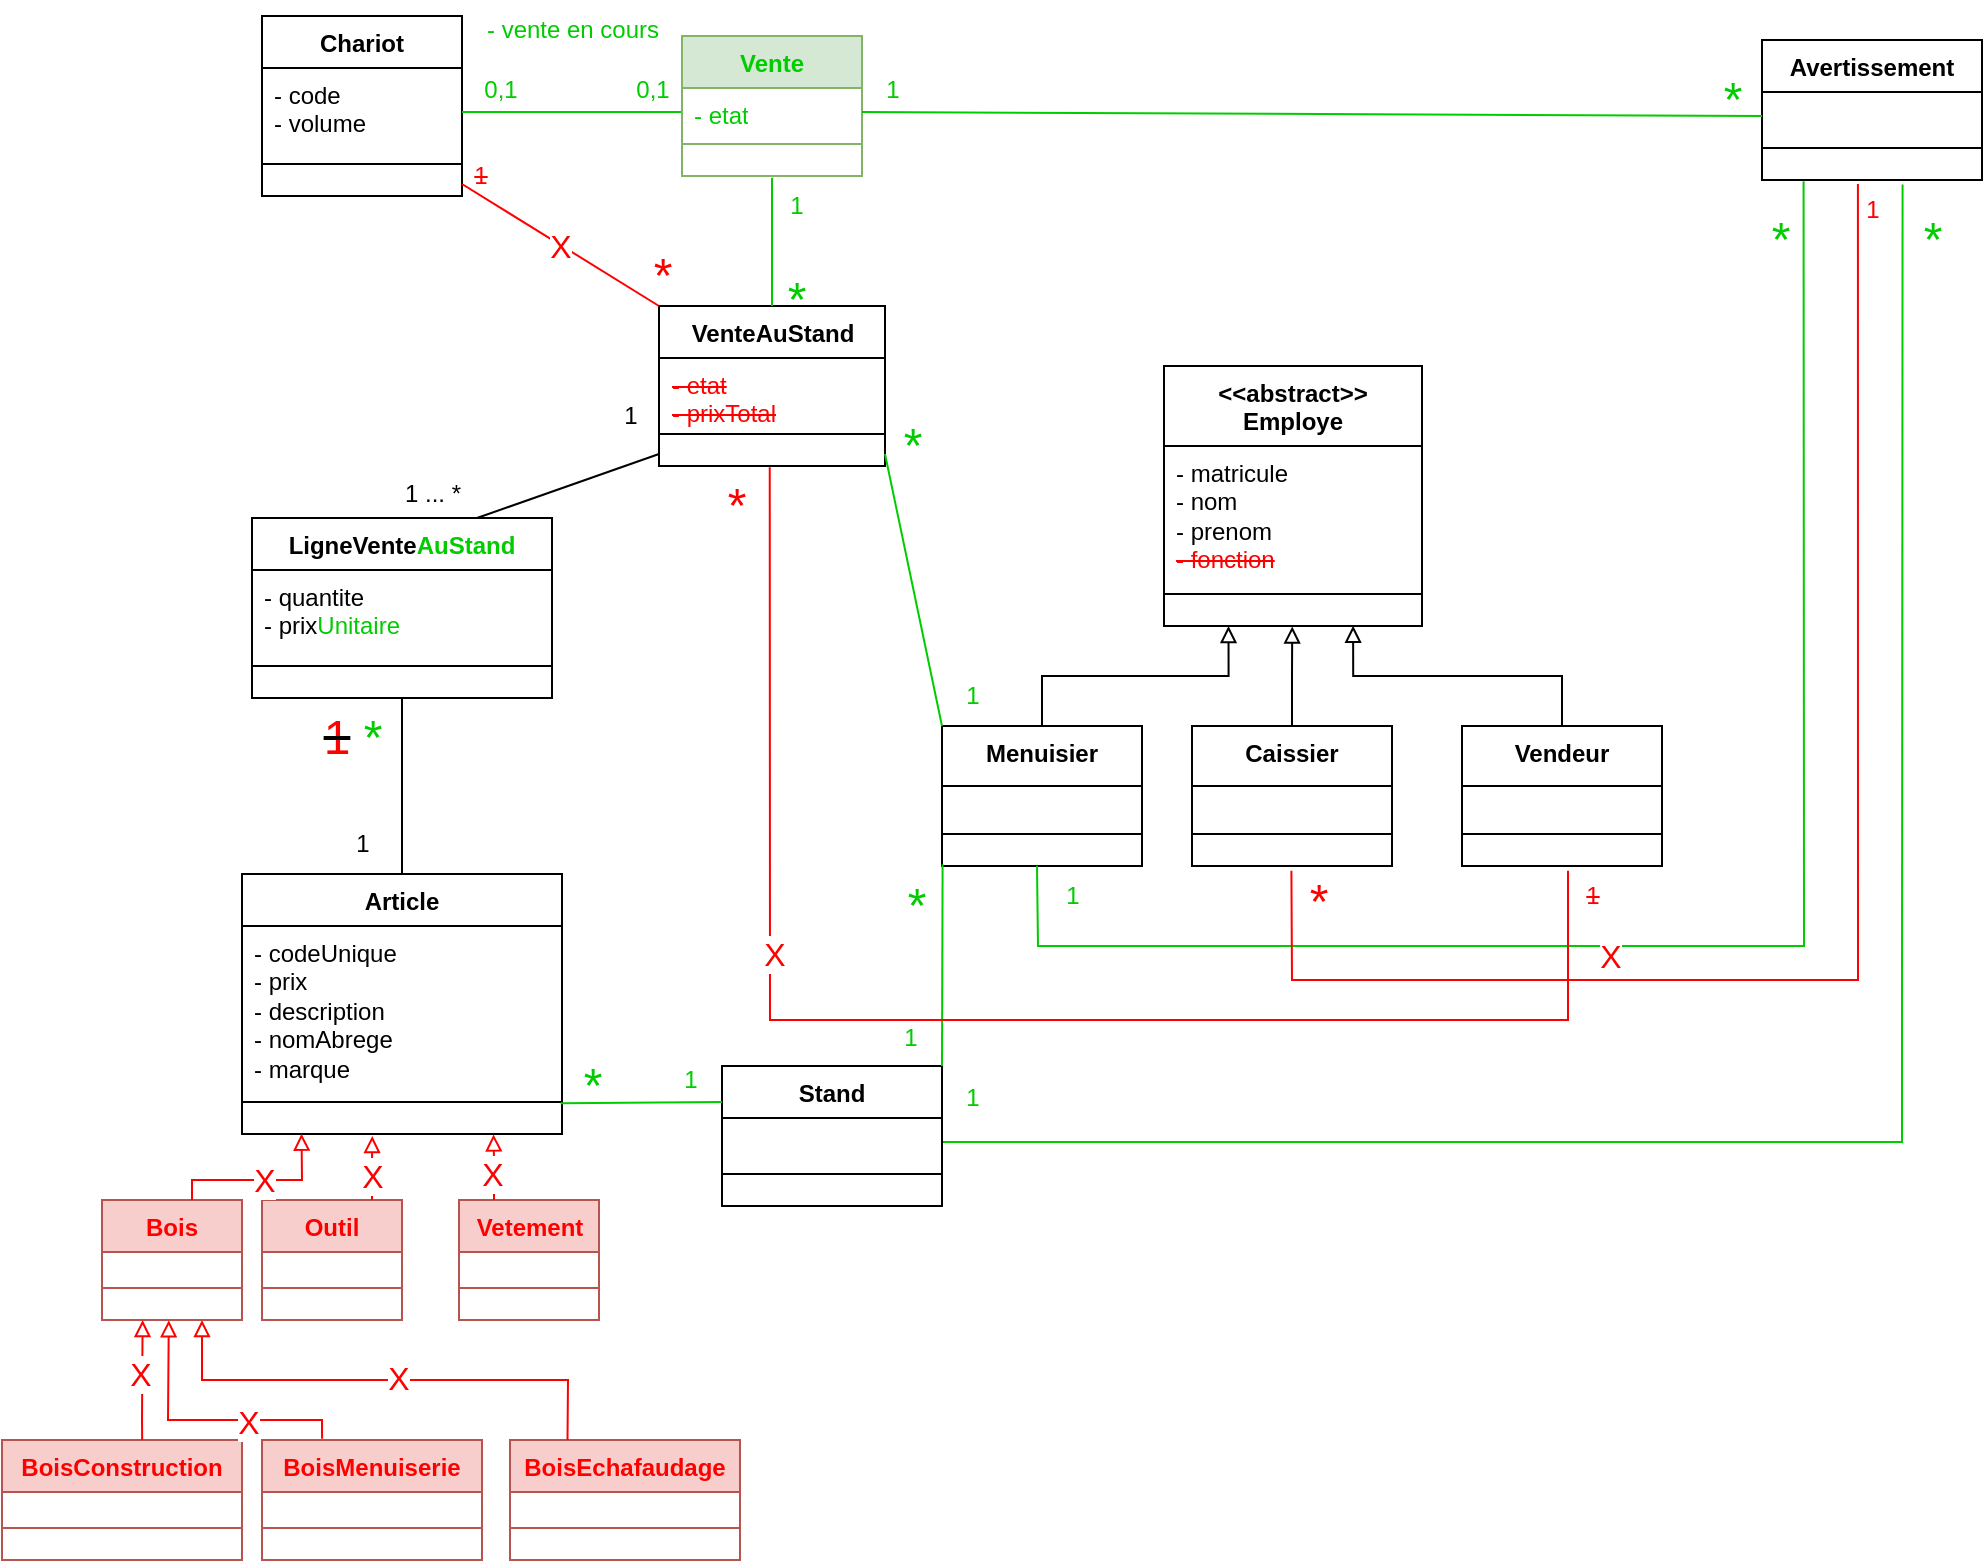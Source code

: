 <mxfile version="22.1.2" type="device">
  <diagram id="C5RBs43oDa-KdzZeNtuy" name="Page-1">
    <mxGraphModel dx="675" dy="413" grid="1" gridSize="10" guides="1" tooltips="1" connect="1" arrows="1" fold="1" page="1" pageScale="1" pageWidth="1169" pageHeight="827" math="0" shadow="0">
      <root>
        <mxCell id="WIyWlLk6GJQsqaUBKTNV-0" />
        <mxCell id="WIyWlLk6GJQsqaUBKTNV-1" parent="WIyWlLk6GJQsqaUBKTNV-0" />
        <mxCell id="ggoOTJwChFo6t9gCOyDT-122" value="Chariot" style="swimlane;fontStyle=1;align=center;verticalAlign=top;childLayout=stackLayout;horizontal=1;startSize=26;horizontalStack=0;resizeParent=1;resizeParentMax=0;resizeLast=0;collapsible=1;marginBottom=0;whiteSpace=wrap;html=1;" parent="WIyWlLk6GJQsqaUBKTNV-1" vertex="1">
          <mxGeometry x="190" y="18" width="100" height="90" as="geometry" />
        </mxCell>
        <mxCell id="ggoOTJwChFo6t9gCOyDT-123" value="- code&lt;br&gt;- volume" style="text;strokeColor=none;fillColor=none;align=left;verticalAlign=top;spacingLeft=4;spacingRight=4;overflow=hidden;rotatable=0;points=[[0,0.5],[1,0.5]];portConstraint=eastwest;whiteSpace=wrap;html=1;" parent="ggoOTJwChFo6t9gCOyDT-122" vertex="1">
          <mxGeometry y="26" width="100" height="44" as="geometry" />
        </mxCell>
        <mxCell id="ggoOTJwChFo6t9gCOyDT-124" value="" style="line;strokeWidth=1;fillColor=none;align=left;verticalAlign=middle;spacingTop=-1;spacingLeft=3;spacingRight=3;rotatable=0;labelPosition=right;points=[];portConstraint=eastwest;strokeColor=inherit;" parent="ggoOTJwChFo6t9gCOyDT-122" vertex="1">
          <mxGeometry y="70" width="100" height="8" as="geometry" />
        </mxCell>
        <mxCell id="ggoOTJwChFo6t9gCOyDT-125" value="&amp;nbsp;" style="text;strokeColor=none;fillColor=none;align=left;verticalAlign=top;spacingLeft=4;spacingRight=4;overflow=hidden;rotatable=0;points=[[0,0.5],[1,0.5]];portConstraint=eastwest;whiteSpace=wrap;html=1;" parent="ggoOTJwChFo6t9gCOyDT-122" vertex="1">
          <mxGeometry y="78" width="100" height="12" as="geometry" />
        </mxCell>
        <mxCell id="ggoOTJwChFo6t9gCOyDT-130" value="" style="endArrow=none;html=1;rounded=0;entryX=1;entryY=0.5;entryDx=0;entryDy=0;exitX=0;exitY=0.5;exitDx=0;exitDy=0;strokeColor=#00CC00;" parent="WIyWlLk6GJQsqaUBKTNV-1" source="ggoOTJwChFo6t9gCOyDT-135" target="ggoOTJwChFo6t9gCOyDT-123" edge="1">
          <mxGeometry width="50" height="50" relative="1" as="geometry">
            <mxPoint x="400" y="63" as="sourcePoint" />
            <mxPoint x="399" y="-10" as="targetPoint" />
          </mxGeometry>
        </mxCell>
        <mxCell id="ggoOTJwChFo6t9gCOyDT-131" value="&lt;font color=&quot;#00cc00&quot;&gt;0,1&lt;/font&gt;" style="text;html=1;align=center;verticalAlign=middle;resizable=0;points=[];autosize=1;strokeColor=none;fillColor=none;" parent="WIyWlLk6GJQsqaUBKTNV-1" vertex="1">
          <mxGeometry x="365" y="40" width="40" height="30" as="geometry" />
        </mxCell>
        <mxCell id="ggoOTJwChFo6t9gCOyDT-132" value="&lt;font color=&quot;#00cc00&quot;&gt;0,1&lt;/font&gt;" style="text;html=1;align=center;verticalAlign=middle;resizable=0;points=[];autosize=1;strokeColor=none;fillColor=none;" parent="WIyWlLk6GJQsqaUBKTNV-1" vertex="1">
          <mxGeometry x="289" y="40" width="40" height="30" as="geometry" />
        </mxCell>
        <mxCell id="ggoOTJwChFo6t9gCOyDT-133" value="&lt;font color=&quot;#00cc00&quot;&gt;- vente en cours&lt;/font&gt;" style="text;html=1;align=center;verticalAlign=middle;resizable=0;points=[];autosize=1;strokeColor=none;fillColor=none;" parent="WIyWlLk6GJQsqaUBKTNV-1" vertex="1">
          <mxGeometry x="290" y="10" width="110" height="30" as="geometry" />
        </mxCell>
        <mxCell id="ggoOTJwChFo6t9gCOyDT-134" value="Vente" style="swimlane;fontStyle=1;align=center;verticalAlign=top;childLayout=stackLayout;horizontal=1;startSize=26;horizontalStack=0;resizeParent=1;resizeParentMax=0;resizeLast=0;collapsible=1;marginBottom=0;whiteSpace=wrap;html=1;fillColor=#d5e8d4;strokeColor=#82b366;fontColor=#00CC00;" parent="WIyWlLk6GJQsqaUBKTNV-1" vertex="1">
          <mxGeometry x="400" y="28" width="90" height="70" as="geometry" />
        </mxCell>
        <mxCell id="ggoOTJwChFo6t9gCOyDT-135" value="&lt;font color=&quot;#00cc00&quot;&gt;- etat&lt;/font&gt;" style="text;strokeColor=none;fillColor=none;align=left;verticalAlign=top;spacingLeft=4;spacingRight=4;overflow=hidden;rotatable=0;points=[[0,0.5],[1,0.5]];portConstraint=eastwest;whiteSpace=wrap;html=1;" parent="ggoOTJwChFo6t9gCOyDT-134" vertex="1">
          <mxGeometry y="26" width="90" height="24" as="geometry" />
        </mxCell>
        <mxCell id="ggoOTJwChFo6t9gCOyDT-136" value="" style="line;strokeWidth=1;fillColor=none;align=left;verticalAlign=middle;spacingTop=-1;spacingLeft=3;spacingRight=3;rotatable=0;labelPosition=right;points=[];portConstraint=eastwest;strokeColor=inherit;" parent="ggoOTJwChFo6t9gCOyDT-134" vertex="1">
          <mxGeometry y="50" width="90" height="8" as="geometry" />
        </mxCell>
        <mxCell id="ggoOTJwChFo6t9gCOyDT-137" value="&amp;nbsp;" style="text;strokeColor=none;fillColor=none;align=left;verticalAlign=top;spacingLeft=4;spacingRight=4;overflow=hidden;rotatable=0;points=[[0,0.5],[1,0.5]];portConstraint=eastwest;whiteSpace=wrap;html=1;" parent="ggoOTJwChFo6t9gCOyDT-134" vertex="1">
          <mxGeometry y="58" width="90" height="12" as="geometry" />
        </mxCell>
        <mxCell id="ggoOTJwChFo6t9gCOyDT-140" value="VenteAuStand" style="swimlane;fontStyle=1;align=center;verticalAlign=top;childLayout=stackLayout;horizontal=1;startSize=26;horizontalStack=0;resizeParent=1;resizeParentMax=0;resizeLast=0;collapsible=1;marginBottom=0;whiteSpace=wrap;html=1;" parent="WIyWlLk6GJQsqaUBKTNV-1" vertex="1">
          <mxGeometry x="388.5" y="163" width="113" height="80" as="geometry" />
        </mxCell>
        <mxCell id="ggoOTJwChFo6t9gCOyDT-141" value="&lt;font color=&quot;#ff0000&quot;&gt;&lt;strike&gt;- etat&lt;br&gt;- prixTotal&lt;/strike&gt;&lt;/font&gt;" style="text;strokeColor=none;fillColor=none;align=left;verticalAlign=top;spacingLeft=4;spacingRight=4;overflow=hidden;rotatable=0;points=[[0,0.5],[1,0.5]];portConstraint=eastwest;whiteSpace=wrap;html=1;" parent="ggoOTJwChFo6t9gCOyDT-140" vertex="1">
          <mxGeometry y="26" width="113" height="34" as="geometry" />
        </mxCell>
        <mxCell id="ggoOTJwChFo6t9gCOyDT-142" value="" style="line;strokeWidth=1;fillColor=none;align=left;verticalAlign=middle;spacingTop=-1;spacingLeft=3;spacingRight=3;rotatable=0;labelPosition=right;points=[];portConstraint=eastwest;strokeColor=inherit;" parent="ggoOTJwChFo6t9gCOyDT-140" vertex="1">
          <mxGeometry y="60" width="113" height="8" as="geometry" />
        </mxCell>
        <mxCell id="ggoOTJwChFo6t9gCOyDT-143" value="&amp;nbsp;" style="text;strokeColor=none;fillColor=none;align=left;verticalAlign=top;spacingLeft=4;spacingRight=4;overflow=hidden;rotatable=0;points=[[0,0.5],[1,0.5]];portConstraint=eastwest;whiteSpace=wrap;html=1;" parent="ggoOTJwChFo6t9gCOyDT-140" vertex="1">
          <mxGeometry y="68" width="113" height="12" as="geometry" />
        </mxCell>
        <mxCell id="ggoOTJwChFo6t9gCOyDT-145" value="" style="endArrow=none;html=1;rounded=0;entryX=0.5;entryY=0;entryDx=0;entryDy=0;exitX=0.5;exitY=1.078;exitDx=0;exitDy=0;exitPerimeter=0;fontColor=default;strokeColor=#00CC00;" parent="WIyWlLk6GJQsqaUBKTNV-1" source="ggoOTJwChFo6t9gCOyDT-137" target="ggoOTJwChFo6t9gCOyDT-140" edge="1">
          <mxGeometry width="50" height="50" relative="1" as="geometry">
            <mxPoint x="470" y="143" as="sourcePoint" />
            <mxPoint x="200" y="-119" as="targetPoint" />
          </mxGeometry>
        </mxCell>
        <mxCell id="ggoOTJwChFo6t9gCOyDT-146" value="&lt;font style=&quot;font-size: 24px;&quot;&gt;*&lt;/font&gt;" style="text;html=1;align=center;verticalAlign=middle;resizable=0;points=[];autosize=1;strokeColor=none;fillColor=none;fontColor=#00CC00;" parent="WIyWlLk6GJQsqaUBKTNV-1" vertex="1">
          <mxGeometry x="442" y="140" width="30" height="40" as="geometry" />
        </mxCell>
        <mxCell id="ggoOTJwChFo6t9gCOyDT-147" value="1" style="text;html=1;align=center;verticalAlign=middle;resizable=0;points=[];autosize=1;strokeColor=none;fillColor=none;fontColor=#00CC00;" parent="WIyWlLk6GJQsqaUBKTNV-1" vertex="1">
          <mxGeometry x="442" y="98" width="30" height="30" as="geometry" />
        </mxCell>
        <mxCell id="ggoOTJwChFo6t9gCOyDT-148" value="Article" style="swimlane;fontStyle=1;align=center;verticalAlign=top;childLayout=stackLayout;horizontal=1;startSize=26;horizontalStack=0;resizeParent=1;resizeParentMax=0;resizeLast=0;collapsible=1;marginBottom=0;whiteSpace=wrap;html=1;" parent="WIyWlLk6GJQsqaUBKTNV-1" vertex="1">
          <mxGeometry x="180" y="447" width="160" height="130" as="geometry" />
        </mxCell>
        <mxCell id="ggoOTJwChFo6t9gCOyDT-149" value="- codeUnique&lt;br&gt;- prix&lt;br&gt;- description&lt;br&gt;- nomAbrege&lt;br&gt;- marque" style="text;strokeColor=none;fillColor=none;align=left;verticalAlign=top;spacingLeft=4;spacingRight=4;overflow=hidden;rotatable=0;points=[[0,0.5],[1,0.5]];portConstraint=eastwest;whiteSpace=wrap;html=1;" parent="ggoOTJwChFo6t9gCOyDT-148" vertex="1">
          <mxGeometry y="26" width="160" height="84" as="geometry" />
        </mxCell>
        <mxCell id="ggoOTJwChFo6t9gCOyDT-150" value="" style="line;strokeWidth=1;fillColor=none;align=left;verticalAlign=middle;spacingTop=-1;spacingLeft=3;spacingRight=3;rotatable=0;labelPosition=right;points=[];portConstraint=eastwest;strokeColor=inherit;" parent="ggoOTJwChFo6t9gCOyDT-148" vertex="1">
          <mxGeometry y="110" width="160" height="8" as="geometry" />
        </mxCell>
        <mxCell id="ggoOTJwChFo6t9gCOyDT-151" value="&amp;nbsp;" style="text;strokeColor=none;fillColor=none;align=left;verticalAlign=top;spacingLeft=4;spacingRight=4;overflow=hidden;rotatable=0;points=[[0,0.5],[1,0.5]];portConstraint=eastwest;whiteSpace=wrap;html=1;" parent="ggoOTJwChFo6t9gCOyDT-148" vertex="1">
          <mxGeometry y="118" width="160" height="12" as="geometry" />
        </mxCell>
        <mxCell id="ggoOTJwChFo6t9gCOyDT-156" value="&amp;lt;&amp;lt;abstract&amp;gt;&amp;gt;&lt;br&gt;Employe" style="swimlane;fontStyle=1;align=center;verticalAlign=top;childLayout=stackLayout;horizontal=1;startSize=40;horizontalStack=0;resizeParent=1;resizeParentMax=0;resizeLast=0;collapsible=1;marginBottom=0;whiteSpace=wrap;html=1;" parent="WIyWlLk6GJQsqaUBKTNV-1" vertex="1">
          <mxGeometry x="641" y="193" width="129" height="130" as="geometry" />
        </mxCell>
        <mxCell id="ggoOTJwChFo6t9gCOyDT-157" value="- matricule&lt;br&gt;- nom&lt;br&gt;- prenom&lt;br&gt;&lt;font color=&quot;#ff0000&quot;&gt;&lt;strike&gt;- fonction&lt;/strike&gt;&lt;/font&gt;" style="text;strokeColor=none;fillColor=none;align=left;verticalAlign=top;spacingLeft=4;spacingRight=4;overflow=hidden;rotatable=0;points=[[0,0.5],[1,0.5]];portConstraint=eastwest;whiteSpace=wrap;html=1;" parent="ggoOTJwChFo6t9gCOyDT-156" vertex="1">
          <mxGeometry y="40" width="129" height="70" as="geometry" />
        </mxCell>
        <mxCell id="ggoOTJwChFo6t9gCOyDT-158" value="" style="line;strokeWidth=1;fillColor=none;align=left;verticalAlign=middle;spacingTop=-1;spacingLeft=3;spacingRight=3;rotatable=0;labelPosition=right;points=[];portConstraint=eastwest;strokeColor=inherit;" parent="ggoOTJwChFo6t9gCOyDT-156" vertex="1">
          <mxGeometry y="110" width="129" height="8" as="geometry" />
        </mxCell>
        <mxCell id="ggoOTJwChFo6t9gCOyDT-159" value="&amp;nbsp;" style="text;strokeColor=none;fillColor=none;align=left;verticalAlign=top;spacingLeft=4;spacingRight=4;overflow=hidden;rotatable=0;points=[[0,0.5],[1,0.5]];portConstraint=eastwest;whiteSpace=wrap;html=1;" parent="ggoOTJwChFo6t9gCOyDT-156" vertex="1">
          <mxGeometry y="118" width="129" height="12" as="geometry" />
        </mxCell>
        <mxCell id="ggoOTJwChFo6t9gCOyDT-191" style="edgeStyle=orthogonalEdgeStyle;rounded=0;orthogonalLoop=1;jettySize=auto;html=1;exitX=0.5;exitY=0;exitDx=0;exitDy=0;entryX=0.25;entryY=1;entryDx=0;entryDy=0;endArrow=block;endFill=0;" parent="WIyWlLk6GJQsqaUBKTNV-1" source="ggoOTJwChFo6t9gCOyDT-172" target="ggoOTJwChFo6t9gCOyDT-156" edge="1">
          <mxGeometry relative="1" as="geometry" />
        </mxCell>
        <mxCell id="ggoOTJwChFo6t9gCOyDT-172" value="Menuisier" style="swimlane;fontStyle=1;align=center;verticalAlign=top;childLayout=stackLayout;horizontal=1;startSize=30;horizontalStack=0;resizeParent=1;resizeParentMax=0;resizeLast=0;collapsible=1;marginBottom=0;whiteSpace=wrap;html=1;" parent="WIyWlLk6GJQsqaUBKTNV-1" vertex="1">
          <mxGeometry x="530" y="373" width="100" height="70" as="geometry" />
        </mxCell>
        <mxCell id="ggoOTJwChFo6t9gCOyDT-173" value="&amp;nbsp;" style="text;strokeColor=none;fillColor=none;align=left;verticalAlign=top;spacingLeft=4;spacingRight=4;overflow=hidden;rotatable=0;points=[[0,0.5],[1,0.5]];portConstraint=eastwest;whiteSpace=wrap;html=1;" parent="ggoOTJwChFo6t9gCOyDT-172" vertex="1">
          <mxGeometry y="30" width="100" height="20" as="geometry" />
        </mxCell>
        <mxCell id="ggoOTJwChFo6t9gCOyDT-174" value="" style="line;strokeWidth=1;fillColor=none;align=left;verticalAlign=middle;spacingTop=-1;spacingLeft=3;spacingRight=3;rotatable=0;labelPosition=right;points=[];portConstraint=eastwest;strokeColor=inherit;" parent="ggoOTJwChFo6t9gCOyDT-172" vertex="1">
          <mxGeometry y="50" width="100" height="8" as="geometry" />
        </mxCell>
        <mxCell id="ggoOTJwChFo6t9gCOyDT-175" value="&amp;nbsp;" style="text;strokeColor=none;fillColor=none;align=left;verticalAlign=top;spacingLeft=4;spacingRight=4;overflow=hidden;rotatable=0;points=[[0,0.5],[1,0.5]];portConstraint=eastwest;whiteSpace=wrap;html=1;" parent="ggoOTJwChFo6t9gCOyDT-172" vertex="1">
          <mxGeometry y="58" width="100" height="12" as="geometry" />
        </mxCell>
        <mxCell id="ggoOTJwChFo6t9gCOyDT-177" value="Caissier" style="swimlane;fontStyle=1;align=center;verticalAlign=top;childLayout=stackLayout;horizontal=1;startSize=30;horizontalStack=0;resizeParent=1;resizeParentMax=0;resizeLast=0;collapsible=1;marginBottom=0;whiteSpace=wrap;html=1;" parent="WIyWlLk6GJQsqaUBKTNV-1" vertex="1">
          <mxGeometry x="655" y="373" width="100" height="70" as="geometry" />
        </mxCell>
        <mxCell id="ggoOTJwChFo6t9gCOyDT-178" value="&amp;nbsp;" style="text;strokeColor=none;fillColor=none;align=left;verticalAlign=top;spacingLeft=4;spacingRight=4;overflow=hidden;rotatable=0;points=[[0,0.5],[1,0.5]];portConstraint=eastwest;whiteSpace=wrap;html=1;" parent="ggoOTJwChFo6t9gCOyDT-177" vertex="1">
          <mxGeometry y="30" width="100" height="20" as="geometry" />
        </mxCell>
        <mxCell id="ggoOTJwChFo6t9gCOyDT-179" value="" style="line;strokeWidth=1;fillColor=none;align=left;verticalAlign=middle;spacingTop=-1;spacingLeft=3;spacingRight=3;rotatable=0;labelPosition=right;points=[];portConstraint=eastwest;strokeColor=inherit;" parent="ggoOTJwChFo6t9gCOyDT-177" vertex="1">
          <mxGeometry y="50" width="100" height="8" as="geometry" />
        </mxCell>
        <mxCell id="ggoOTJwChFo6t9gCOyDT-180" value="&amp;nbsp;" style="text;strokeColor=none;fillColor=none;align=left;verticalAlign=top;spacingLeft=4;spacingRight=4;overflow=hidden;rotatable=0;points=[[0,0.5],[1,0.5]];portConstraint=eastwest;whiteSpace=wrap;html=1;" parent="ggoOTJwChFo6t9gCOyDT-177" vertex="1">
          <mxGeometry y="58" width="100" height="12" as="geometry" />
        </mxCell>
        <mxCell id="ggoOTJwChFo6t9gCOyDT-181" value="Vendeur" style="swimlane;fontStyle=1;align=center;verticalAlign=top;childLayout=stackLayout;horizontal=1;startSize=30;horizontalStack=0;resizeParent=1;resizeParentMax=0;resizeLast=0;collapsible=1;marginBottom=0;whiteSpace=wrap;html=1;" parent="WIyWlLk6GJQsqaUBKTNV-1" vertex="1">
          <mxGeometry x="790" y="373" width="100" height="70" as="geometry" />
        </mxCell>
        <mxCell id="ggoOTJwChFo6t9gCOyDT-182" value="&amp;nbsp;" style="text;strokeColor=none;fillColor=none;align=left;verticalAlign=top;spacingLeft=4;spacingRight=4;overflow=hidden;rotatable=0;points=[[0,0.5],[1,0.5]];portConstraint=eastwest;whiteSpace=wrap;html=1;" parent="ggoOTJwChFo6t9gCOyDT-181" vertex="1">
          <mxGeometry y="30" width="100" height="20" as="geometry" />
        </mxCell>
        <mxCell id="ggoOTJwChFo6t9gCOyDT-183" value="" style="line;strokeWidth=1;fillColor=none;align=left;verticalAlign=middle;spacingTop=-1;spacingLeft=3;spacingRight=3;rotatable=0;labelPosition=right;points=[];portConstraint=eastwest;strokeColor=inherit;" parent="ggoOTJwChFo6t9gCOyDT-181" vertex="1">
          <mxGeometry y="50" width="100" height="8" as="geometry" />
        </mxCell>
        <mxCell id="ggoOTJwChFo6t9gCOyDT-184" value="&amp;nbsp;" style="text;strokeColor=none;fillColor=none;align=left;verticalAlign=top;spacingLeft=4;spacingRight=4;overflow=hidden;rotatable=0;points=[[0,0.5],[1,0.5]];portConstraint=eastwest;whiteSpace=wrap;html=1;" parent="ggoOTJwChFo6t9gCOyDT-181" vertex="1">
          <mxGeometry y="58" width="100" height="12" as="geometry" />
        </mxCell>
        <mxCell id="ggoOTJwChFo6t9gCOyDT-190" style="edgeStyle=orthogonalEdgeStyle;rounded=0;orthogonalLoop=1;jettySize=auto;html=1;entryX=0.497;entryY=1.019;entryDx=0;entryDy=0;entryPerimeter=0;endArrow=block;endFill=0;" parent="WIyWlLk6GJQsqaUBKTNV-1" source="ggoOTJwChFo6t9gCOyDT-177" target="ggoOTJwChFo6t9gCOyDT-159" edge="1">
          <mxGeometry relative="1" as="geometry" />
        </mxCell>
        <mxCell id="ggoOTJwChFo6t9gCOyDT-192" style="edgeStyle=orthogonalEdgeStyle;rounded=0;orthogonalLoop=1;jettySize=auto;html=1;exitX=0.5;exitY=0;exitDx=0;exitDy=0;entryX=0.733;entryY=0.99;entryDx=0;entryDy=0;entryPerimeter=0;endArrow=block;endFill=0;" parent="WIyWlLk6GJQsqaUBKTNV-1" source="ggoOTJwChFo6t9gCOyDT-181" target="ggoOTJwChFo6t9gCOyDT-159" edge="1">
          <mxGeometry relative="1" as="geometry" />
        </mxCell>
        <mxCell id="ggoOTJwChFo6t9gCOyDT-193" value="" style="endArrow=none;html=1;rounded=0;entryX=0;entryY=0;entryDx=0;entryDy=0;exitX=1;exitY=0.5;exitDx=0;exitDy=0;strokeColor=#00CC00;" parent="WIyWlLk6GJQsqaUBKTNV-1" source="ggoOTJwChFo6t9gCOyDT-143" target="ggoOTJwChFo6t9gCOyDT-172" edge="1">
          <mxGeometry width="50" height="50" relative="1" as="geometry">
            <mxPoint x="560" y="253" as="sourcePoint" />
            <mxPoint x="820" y="736" as="targetPoint" />
          </mxGeometry>
        </mxCell>
        <mxCell id="ggoOTJwChFo6t9gCOyDT-194" value="&lt;font color=&quot;#00cc00&quot; style=&quot;font-size: 24px;&quot;&gt;*&lt;/font&gt;" style="text;html=1;align=center;verticalAlign=middle;resizable=0;points=[];autosize=1;strokeColor=none;fillColor=none;" parent="WIyWlLk6GJQsqaUBKTNV-1" vertex="1">
          <mxGeometry x="500" y="213" width="30" height="40" as="geometry" />
        </mxCell>
        <mxCell id="ggoOTJwChFo6t9gCOyDT-195" value="&lt;font color=&quot;#00cc00&quot;&gt;1&lt;/font&gt;" style="text;html=1;align=center;verticalAlign=middle;resizable=0;points=[];autosize=1;strokeColor=none;fillColor=none;" parent="WIyWlLk6GJQsqaUBKTNV-1" vertex="1">
          <mxGeometry x="530" y="343" width="30" height="30" as="geometry" />
        </mxCell>
        <mxCell id="ggoOTJwChFo6t9gCOyDT-196" value="Avertissement" style="swimlane;fontStyle=1;align=center;verticalAlign=top;childLayout=stackLayout;horizontal=1;startSize=26;horizontalStack=0;resizeParent=1;resizeParentMax=0;resizeLast=0;collapsible=1;marginBottom=0;whiteSpace=wrap;html=1;" parent="WIyWlLk6GJQsqaUBKTNV-1" vertex="1">
          <mxGeometry x="940" y="30" width="110" height="70" as="geometry" />
        </mxCell>
        <mxCell id="ggoOTJwChFo6t9gCOyDT-197" value="&amp;nbsp;" style="text;strokeColor=none;fillColor=none;align=left;verticalAlign=top;spacingLeft=4;spacingRight=4;overflow=hidden;rotatable=0;points=[[0,0.5],[1,0.5]];portConstraint=eastwest;whiteSpace=wrap;html=1;" parent="ggoOTJwChFo6t9gCOyDT-196" vertex="1">
          <mxGeometry y="26" width="110" height="24" as="geometry" />
        </mxCell>
        <mxCell id="ggoOTJwChFo6t9gCOyDT-198" value="" style="line;strokeWidth=1;fillColor=none;align=left;verticalAlign=middle;spacingTop=-1;spacingLeft=3;spacingRight=3;rotatable=0;labelPosition=right;points=[];portConstraint=eastwest;strokeColor=inherit;" parent="ggoOTJwChFo6t9gCOyDT-196" vertex="1">
          <mxGeometry y="50" width="110" height="8" as="geometry" />
        </mxCell>
        <mxCell id="ggoOTJwChFo6t9gCOyDT-199" value="&amp;nbsp;" style="text;strokeColor=none;fillColor=none;align=left;verticalAlign=top;spacingLeft=4;spacingRight=4;overflow=hidden;rotatable=0;points=[[0,0.5],[1,0.5]];portConstraint=eastwest;whiteSpace=wrap;html=1;" parent="ggoOTJwChFo6t9gCOyDT-196" vertex="1">
          <mxGeometry y="58" width="110" height="12" as="geometry" />
        </mxCell>
        <mxCell id="ggoOTJwChFo6t9gCOyDT-200" value="" style="endArrow=none;html=1;rounded=0;entryX=0;entryY=0.5;entryDx=0;entryDy=0;exitX=1;exitY=0.5;exitDx=0;exitDy=0;fontColor=default;strokeColor=#00CC00;" parent="WIyWlLk6GJQsqaUBKTNV-1" source="ggoOTJwChFo6t9gCOyDT-135" target="ggoOTJwChFo6t9gCOyDT-197" edge="1">
          <mxGeometry width="50" height="50" relative="1" as="geometry">
            <mxPoint x="512" y="274" as="sourcePoint" />
            <mxPoint x="540" y="383" as="targetPoint" />
          </mxGeometry>
        </mxCell>
        <mxCell id="ggoOTJwChFo6t9gCOyDT-201" value="1" style="text;html=1;align=center;verticalAlign=middle;resizable=0;points=[];autosize=1;strokeColor=none;fillColor=none;fontColor=#00CC00;" parent="WIyWlLk6GJQsqaUBKTNV-1" vertex="1">
          <mxGeometry x="490" y="40" width="30" height="30" as="geometry" />
        </mxCell>
        <mxCell id="ggoOTJwChFo6t9gCOyDT-202" value="&lt;font color=&quot;#00cc00&quot; style=&quot;font-size: 24px;&quot;&gt;*&lt;/font&gt;" style="text;html=1;align=center;verticalAlign=middle;resizable=0;points=[];autosize=1;strokeColor=none;fillColor=none;" parent="WIyWlLk6GJQsqaUBKTNV-1" vertex="1">
          <mxGeometry x="910" y="40" width="30" height="40" as="geometry" />
        </mxCell>
        <mxCell id="ggoOTJwChFo6t9gCOyDT-203" value="" style="endArrow=none;html=1;rounded=0;exitX=0.189;exitY=1.056;exitDx=0;exitDy=0;exitPerimeter=0;entryX=0.475;entryY=0.99;entryDx=0;entryDy=0;entryPerimeter=0;fontColor=default;strokeColor=#00CC00;" parent="WIyWlLk6GJQsqaUBKTNV-1" source="ggoOTJwChFo6t9gCOyDT-199" target="ggoOTJwChFo6t9gCOyDT-175" edge="1">
          <mxGeometry width="50" height="50" relative="1" as="geometry">
            <mxPoint x="995" y="133" as="sourcePoint" />
            <mxPoint x="580" y="503" as="targetPoint" />
            <Array as="points">
              <mxPoint x="961" y="483" />
              <mxPoint x="790" y="483" />
              <mxPoint x="578" y="483" />
            </Array>
          </mxGeometry>
        </mxCell>
        <mxCell id="ggoOTJwChFo6t9gCOyDT-207" value="&lt;font color=&quot;#00cc00&quot; style=&quot;font-size: 24px;&quot;&gt;*&lt;/font&gt;" style="text;html=1;align=center;verticalAlign=middle;resizable=0;points=[];autosize=1;strokeColor=none;fillColor=none;" parent="WIyWlLk6GJQsqaUBKTNV-1" vertex="1">
          <mxGeometry x="934" y="110" width="30" height="40" as="geometry" />
        </mxCell>
        <mxCell id="ggoOTJwChFo6t9gCOyDT-208" value="&lt;font color=&quot;#00cc00&quot;&gt;1&lt;/font&gt;" style="text;html=1;align=center;verticalAlign=middle;resizable=0;points=[];autosize=1;strokeColor=none;fillColor=none;" parent="WIyWlLk6GJQsqaUBKTNV-1" vertex="1">
          <mxGeometry x="580" y="443" width="30" height="30" as="geometry" />
        </mxCell>
        <mxCell id="ggoOTJwChFo6t9gCOyDT-209" value="" style="endArrow=none;html=1;rounded=0;exitX=0.639;exitY=1.186;exitDx=0;exitDy=0;exitPerimeter=0;entryX=1;entryY=0.5;entryDx=0;entryDy=0;strokeColor=#00CC00;" parent="WIyWlLk6GJQsqaUBKTNV-1" source="ggoOTJwChFo6t9gCOyDT-199" target="ggoOTJwChFo6t9gCOyDT-211" edge="1">
          <mxGeometry width="50" height="50" relative="1" as="geometry">
            <mxPoint x="971" y="121" as="sourcePoint" />
            <mxPoint x="460" y="527" as="targetPoint" />
            <Array as="points">
              <mxPoint x="1010" y="527" />
              <mxPoint x="1010" y="581" />
              <mxPoint x="790" y="581" />
              <mxPoint x="590" y="581" />
            </Array>
          </mxGeometry>
        </mxCell>
        <mxCell id="ggoOTJwChFo6t9gCOyDT-210" value="Stand" style="swimlane;fontStyle=1;align=center;verticalAlign=top;childLayout=stackLayout;horizontal=1;startSize=26;horizontalStack=0;resizeParent=1;resizeParentMax=0;resizeLast=0;collapsible=1;marginBottom=0;whiteSpace=wrap;html=1;fillColor=default;strokeColor=default;" parent="WIyWlLk6GJQsqaUBKTNV-1" vertex="1">
          <mxGeometry x="420" y="543" width="110" height="70" as="geometry" />
        </mxCell>
        <mxCell id="ggoOTJwChFo6t9gCOyDT-211" value="&amp;nbsp;" style="text;strokeColor=none;fillColor=none;align=left;verticalAlign=top;spacingLeft=4;spacingRight=4;overflow=hidden;rotatable=0;points=[[0,0.5],[1,0.5]];portConstraint=eastwest;whiteSpace=wrap;html=1;" parent="ggoOTJwChFo6t9gCOyDT-210" vertex="1">
          <mxGeometry y="26" width="110" height="24" as="geometry" />
        </mxCell>
        <mxCell id="ggoOTJwChFo6t9gCOyDT-212" value="" style="line;strokeWidth=1;fillColor=none;align=left;verticalAlign=middle;spacingTop=-1;spacingLeft=3;spacingRight=3;rotatable=0;labelPosition=right;points=[];portConstraint=eastwest;strokeColor=inherit;" parent="ggoOTJwChFo6t9gCOyDT-210" vertex="1">
          <mxGeometry y="50" width="110" height="8" as="geometry" />
        </mxCell>
        <mxCell id="ggoOTJwChFo6t9gCOyDT-213" value="&amp;nbsp;" style="text;strokeColor=none;fillColor=none;align=left;verticalAlign=top;spacingLeft=4;spacingRight=4;overflow=hidden;rotatable=0;points=[[0,0.5],[1,0.5]];portConstraint=eastwest;whiteSpace=wrap;html=1;" parent="ggoOTJwChFo6t9gCOyDT-210" vertex="1">
          <mxGeometry y="58" width="110" height="12" as="geometry" />
        </mxCell>
        <mxCell id="ggoOTJwChFo6t9gCOyDT-215" value="&lt;font color=&quot;#00cc00&quot;&gt;1&lt;/font&gt;" style="text;html=1;align=center;verticalAlign=middle;resizable=0;points=[];autosize=1;strokeColor=none;fillColor=none;" parent="WIyWlLk6GJQsqaUBKTNV-1" vertex="1">
          <mxGeometry x="530" y="544" width="30" height="30" as="geometry" />
        </mxCell>
        <mxCell id="ggoOTJwChFo6t9gCOyDT-216" value="" style="endArrow=none;html=1;rounded=0;entryX=1;entryY=0;entryDx=0;entryDy=0;exitX=0.003;exitY=0.925;exitDx=0;exitDy=0;exitPerimeter=0;strokeColor=#00CC00;" parent="WIyWlLk6GJQsqaUBKTNV-1" source="ggoOTJwChFo6t9gCOyDT-175" target="ggoOTJwChFo6t9gCOyDT-210" edge="1">
          <mxGeometry width="50" height="50" relative="1" as="geometry">
            <mxPoint x="512" y="274" as="sourcePoint" />
            <mxPoint x="540" y="383" as="targetPoint" />
          </mxGeometry>
        </mxCell>
        <mxCell id="ggoOTJwChFo6t9gCOyDT-217" value="&lt;font color=&quot;#00cc00&quot; style=&quot;font-size: 24px;&quot;&gt;*&lt;/font&gt;" style="text;html=1;align=center;verticalAlign=middle;resizable=0;points=[];autosize=1;strokeColor=none;fillColor=none;" parent="WIyWlLk6GJQsqaUBKTNV-1" vertex="1">
          <mxGeometry x="501.5" y="443" width="30" height="40" as="geometry" />
        </mxCell>
        <mxCell id="ggoOTJwChFo6t9gCOyDT-218" value="&lt;font color=&quot;#00cc00&quot;&gt;1&lt;/font&gt;" style="text;html=1;align=center;verticalAlign=middle;resizable=0;points=[];autosize=1;strokeColor=none;fillColor=none;" parent="WIyWlLk6GJQsqaUBKTNV-1" vertex="1">
          <mxGeometry x="499" y="514" width="30" height="30" as="geometry" />
        </mxCell>
        <mxCell id="ggoOTJwChFo6t9gCOyDT-219" value="LigneVente&lt;font color=&quot;#00cc00&quot;&gt;AuStand&lt;/font&gt;" style="swimlane;fontStyle=1;align=center;verticalAlign=top;childLayout=stackLayout;horizontal=1;startSize=26;horizontalStack=0;resizeParent=1;resizeParentMax=0;resizeLast=0;collapsible=1;marginBottom=0;whiteSpace=wrap;html=1;" parent="WIyWlLk6GJQsqaUBKTNV-1" vertex="1">
          <mxGeometry x="185" y="269" width="150" height="90" as="geometry" />
        </mxCell>
        <mxCell id="ggoOTJwChFo6t9gCOyDT-220" value="- quantite&lt;br&gt;- prix&lt;font color=&quot;#00cc00&quot;&gt;Unitaire&lt;/font&gt;" style="text;strokeColor=none;fillColor=none;align=left;verticalAlign=top;spacingLeft=4;spacingRight=4;overflow=hidden;rotatable=0;points=[[0,0.5],[1,0.5]];portConstraint=eastwest;whiteSpace=wrap;html=1;" parent="ggoOTJwChFo6t9gCOyDT-219" vertex="1">
          <mxGeometry y="26" width="150" height="44" as="geometry" />
        </mxCell>
        <mxCell id="ggoOTJwChFo6t9gCOyDT-221" value="" style="line;strokeWidth=1;fillColor=none;align=left;verticalAlign=middle;spacingTop=-1;spacingLeft=3;spacingRight=3;rotatable=0;labelPosition=right;points=[];portConstraint=eastwest;strokeColor=inherit;" parent="ggoOTJwChFo6t9gCOyDT-219" vertex="1">
          <mxGeometry y="70" width="150" height="8" as="geometry" />
        </mxCell>
        <mxCell id="ggoOTJwChFo6t9gCOyDT-222" value="&amp;nbsp;" style="text;strokeColor=none;fillColor=none;align=left;verticalAlign=top;spacingLeft=4;spacingRight=4;overflow=hidden;rotatable=0;points=[[0,0.5],[1,0.5]];portConstraint=eastwest;whiteSpace=wrap;html=1;" parent="ggoOTJwChFo6t9gCOyDT-219" vertex="1">
          <mxGeometry y="78" width="150" height="12" as="geometry" />
        </mxCell>
        <mxCell id="ggoOTJwChFo6t9gCOyDT-225" value="" style="endArrow=none;html=1;rounded=0;entryX=0.75;entryY=0;entryDx=0;entryDy=0;exitX=0;exitY=0.5;exitDx=0;exitDy=0;" parent="WIyWlLk6GJQsqaUBKTNV-1" source="ggoOTJwChFo6t9gCOyDT-143" target="ggoOTJwChFo6t9gCOyDT-219" edge="1">
          <mxGeometry width="50" height="50" relative="1" as="geometry">
            <mxPoint x="512" y="244" as="sourcePoint" />
            <mxPoint x="540" y="383" as="targetPoint" />
          </mxGeometry>
        </mxCell>
        <mxCell id="ggoOTJwChFo6t9gCOyDT-226" value="&lt;font style=&quot;font-size: 12px;&quot;&gt;1 ... *&lt;/font&gt;" style="text;html=1;align=center;verticalAlign=middle;resizable=0;points=[];autosize=1;strokeColor=none;fillColor=none;" parent="WIyWlLk6GJQsqaUBKTNV-1" vertex="1">
          <mxGeometry x="250" y="242" width="50" height="30" as="geometry" />
        </mxCell>
        <mxCell id="ggoOTJwChFo6t9gCOyDT-227" value="1" style="text;html=1;align=center;verticalAlign=middle;resizable=0;points=[];autosize=1;strokeColor=none;fillColor=none;" parent="WIyWlLk6GJQsqaUBKTNV-1" vertex="1">
          <mxGeometry x="358.5" y="203" width="30" height="30" as="geometry" />
        </mxCell>
        <mxCell id="ggoOTJwChFo6t9gCOyDT-228" value="" style="endArrow=none;html=1;rounded=0;entryX=0.5;entryY=0;entryDx=0;entryDy=0;" parent="WIyWlLk6GJQsqaUBKTNV-1" source="ggoOTJwChFo6t9gCOyDT-222" target="ggoOTJwChFo6t9gCOyDT-148" edge="1">
          <mxGeometry width="50" height="50" relative="1" as="geometry">
            <mxPoint x="399" y="244" as="sourcePoint" />
            <mxPoint x="308" y="279" as="targetPoint" />
          </mxGeometry>
        </mxCell>
        <mxCell id="ggoOTJwChFo6t9gCOyDT-229" value="1" style="text;html=1;align=center;verticalAlign=middle;resizable=0;points=[];autosize=1;strokeColor=none;fillColor=none;" parent="WIyWlLk6GJQsqaUBKTNV-1" vertex="1">
          <mxGeometry x="225" y="417" width="30" height="30" as="geometry" />
        </mxCell>
        <mxCell id="ggoOTJwChFo6t9gCOyDT-230" value="&lt;font style=&quot;font-size: 24px;&quot;&gt;&lt;strike&gt;&lt;font color=&quot;#ff0000&quot;&gt;1&lt;/font&gt;&lt;/strike&gt; &lt;font color=&quot;#00cc00&quot;&gt;*&lt;/font&gt;&lt;/font&gt;" style="text;html=1;align=center;verticalAlign=middle;resizable=0;points=[];autosize=1;strokeColor=none;fillColor=none;" parent="WIyWlLk6GJQsqaUBKTNV-1" vertex="1">
          <mxGeometry x="210" y="359" width="50" height="40" as="geometry" />
        </mxCell>
        <mxCell id="ggoOTJwChFo6t9gCOyDT-231" value="" style="endArrow=none;html=1;rounded=0;entryX=0;entryY=0.5;entryDx=0;entryDy=0;exitX=0.996;exitY=0.817;exitDx=0;exitDy=0;exitPerimeter=0;strokeColor=#00CC00;" parent="WIyWlLk6GJQsqaUBKTNV-1" edge="1">
          <mxGeometry width="50" height="50" relative="1" as="geometry">
            <mxPoint x="339.36" y="561.628" as="sourcePoint" />
            <mxPoint x="420" y="561" as="targetPoint" />
          </mxGeometry>
        </mxCell>
        <mxCell id="ggoOTJwChFo6t9gCOyDT-232" value="&lt;font color=&quot;#00cc00&quot; style=&quot;font-size: 24px;&quot;&gt;*&lt;/font&gt;" style="text;html=1;align=center;verticalAlign=middle;resizable=0;points=[];autosize=1;strokeColor=none;fillColor=none;" parent="WIyWlLk6GJQsqaUBKTNV-1" vertex="1">
          <mxGeometry x="340" y="533" width="30" height="40" as="geometry" />
        </mxCell>
        <mxCell id="ggoOTJwChFo6t9gCOyDT-233" value="&lt;font color=&quot;#00cc00&quot;&gt;1&lt;/font&gt;" style="text;html=1;align=center;verticalAlign=middle;resizable=0;points=[];autosize=1;strokeColor=none;fillColor=none;" parent="WIyWlLk6GJQsqaUBKTNV-1" vertex="1">
          <mxGeometry x="388.5" y="535" width="30" height="30" as="geometry" />
        </mxCell>
        <mxCell id="VPD5eAHSCe6dA4Wa4jN0-1" value="&lt;font color=&quot;#00cc00&quot; style=&quot;font-size: 24px;&quot;&gt;*&lt;/font&gt;" style="text;html=1;align=center;verticalAlign=middle;resizable=0;points=[];autosize=1;strokeColor=none;fillColor=none;" parent="WIyWlLk6GJQsqaUBKTNV-1" vertex="1">
          <mxGeometry x="1010" y="110" width="30" height="40" as="geometry" />
        </mxCell>
        <mxCell id="p2gKq7WdlTFjcQ7852XD-0" value="" style="endArrow=none;html=1;rounded=0;entryX=1;entryY=0.5;entryDx=0;entryDy=0;exitX=0;exitY=0;exitDx=0;exitDy=0;strokeColor=#FF0000;fontColor=default;" edge="1" parent="WIyWlLk6GJQsqaUBKTNV-1" source="ggoOTJwChFo6t9gCOyDT-140" target="ggoOTJwChFo6t9gCOyDT-125">
          <mxGeometry width="50" height="50" relative="1" as="geometry">
            <mxPoint x="410" y="76" as="sourcePoint" />
            <mxPoint x="300" y="76" as="targetPoint" />
          </mxGeometry>
        </mxCell>
        <mxCell id="p2gKq7WdlTFjcQ7852XD-1" value="&lt;font color=&quot;#ff0000&quot; style=&quot;font-size: 16px;&quot;&gt;X&lt;/font&gt;" style="edgeLabel;html=1;align=center;verticalAlign=middle;resizable=0;points=[];" vertex="1" connectable="0" parent="p2gKq7WdlTFjcQ7852XD-0">
          <mxGeometry x="0.001" relative="1" as="geometry">
            <mxPoint as="offset" />
          </mxGeometry>
        </mxCell>
        <mxCell id="p2gKq7WdlTFjcQ7852XD-2" value="&lt;font style=&quot;font-size: 24px;&quot; color=&quot;#ff0000&quot;&gt;*&lt;/font&gt;" style="text;html=1;align=center;verticalAlign=middle;resizable=0;points=[];autosize=1;strokeColor=none;fillColor=none;" vertex="1" parent="WIyWlLk6GJQsqaUBKTNV-1">
          <mxGeometry x="375" y="128" width="30" height="40" as="geometry" />
        </mxCell>
        <mxCell id="p2gKq7WdlTFjcQ7852XD-3" value="&lt;font color=&quot;#ff0000&quot;&gt;&lt;strike&gt;1&lt;/strike&gt;&lt;/font&gt;" style="text;html=1;align=center;verticalAlign=middle;resizable=0;points=[];autosize=1;strokeColor=none;fillColor=none;" vertex="1" parent="WIyWlLk6GJQsqaUBKTNV-1">
          <mxGeometry x="284" y="83" width="30" height="30" as="geometry" />
        </mxCell>
        <mxCell id="p2gKq7WdlTFjcQ7852XD-4" value="Bois" style="swimlane;fontStyle=1;align=center;verticalAlign=top;childLayout=stackLayout;horizontal=1;startSize=26;horizontalStack=0;resizeParent=1;resizeParentMax=0;resizeLast=0;collapsible=1;marginBottom=0;whiteSpace=wrap;html=1;fillColor=#f8cecc;strokeColor=#b85450;fontColor=#FF0000;" vertex="1" parent="WIyWlLk6GJQsqaUBKTNV-1">
          <mxGeometry x="110" y="610" width="70" height="60" as="geometry" />
        </mxCell>
        <mxCell id="p2gKq7WdlTFjcQ7852XD-5" value="&amp;nbsp;" style="text;strokeColor=none;fillColor=none;align=left;verticalAlign=top;spacingLeft=4;spacingRight=4;overflow=hidden;rotatable=0;points=[[0,0.5],[1,0.5]];portConstraint=eastwest;whiteSpace=wrap;html=1;fontColor=#FF0000;" vertex="1" parent="p2gKq7WdlTFjcQ7852XD-4">
          <mxGeometry y="26" width="70" height="14" as="geometry" />
        </mxCell>
        <mxCell id="p2gKq7WdlTFjcQ7852XD-6" value="" style="line;strokeWidth=1;fillColor=none;align=left;verticalAlign=middle;spacingTop=-1;spacingLeft=3;spacingRight=3;rotatable=0;labelPosition=right;points=[];portConstraint=eastwest;strokeColor=inherit;fontColor=#FF0000;" vertex="1" parent="p2gKq7WdlTFjcQ7852XD-4">
          <mxGeometry y="40" width="70" height="8" as="geometry" />
        </mxCell>
        <mxCell id="p2gKq7WdlTFjcQ7852XD-7" value="&amp;nbsp;" style="text;strokeColor=none;fillColor=none;align=left;verticalAlign=top;spacingLeft=4;spacingRight=4;overflow=hidden;rotatable=0;points=[[0,0.5],[1,0.5]];portConstraint=eastwest;whiteSpace=wrap;html=1;fontColor=#FF0000;" vertex="1" parent="p2gKq7WdlTFjcQ7852XD-4">
          <mxGeometry y="48" width="70" height="12" as="geometry" />
        </mxCell>
        <mxCell id="p2gKq7WdlTFjcQ7852XD-8" value="Outil" style="swimlane;fontStyle=1;align=center;verticalAlign=top;childLayout=stackLayout;horizontal=1;startSize=26;horizontalStack=0;resizeParent=1;resizeParentMax=0;resizeLast=0;collapsible=1;marginBottom=0;whiteSpace=wrap;html=1;fillColor=#f8cecc;strokeColor=#b85450;fontColor=#FF0000;" vertex="1" parent="WIyWlLk6GJQsqaUBKTNV-1">
          <mxGeometry x="190" y="610" width="70" height="60" as="geometry" />
        </mxCell>
        <mxCell id="p2gKq7WdlTFjcQ7852XD-9" value="&amp;nbsp;" style="text;strokeColor=none;fillColor=none;align=left;verticalAlign=top;spacingLeft=4;spacingRight=4;overflow=hidden;rotatable=0;points=[[0,0.5],[1,0.5]];portConstraint=eastwest;whiteSpace=wrap;html=1;fontColor=#FF0000;" vertex="1" parent="p2gKq7WdlTFjcQ7852XD-8">
          <mxGeometry y="26" width="70" height="14" as="geometry" />
        </mxCell>
        <mxCell id="p2gKq7WdlTFjcQ7852XD-10" value="" style="line;strokeWidth=1;fillColor=none;align=left;verticalAlign=middle;spacingTop=-1;spacingLeft=3;spacingRight=3;rotatable=0;labelPosition=right;points=[];portConstraint=eastwest;strokeColor=inherit;fontColor=#FF0000;" vertex="1" parent="p2gKq7WdlTFjcQ7852XD-8">
          <mxGeometry y="40" width="70" height="8" as="geometry" />
        </mxCell>
        <mxCell id="p2gKq7WdlTFjcQ7852XD-11" value="&amp;nbsp;" style="text;strokeColor=none;fillColor=none;align=left;verticalAlign=top;spacingLeft=4;spacingRight=4;overflow=hidden;rotatable=0;points=[[0,0.5],[1,0.5]];portConstraint=eastwest;whiteSpace=wrap;html=1;fontColor=#FF0000;" vertex="1" parent="p2gKq7WdlTFjcQ7852XD-8">
          <mxGeometry y="48" width="70" height="12" as="geometry" />
        </mxCell>
        <mxCell id="p2gKq7WdlTFjcQ7852XD-12" value="Vetement" style="swimlane;fontStyle=1;align=center;verticalAlign=top;childLayout=stackLayout;horizontal=1;startSize=26;horizontalStack=0;resizeParent=1;resizeParentMax=0;resizeLast=0;collapsible=1;marginBottom=0;whiteSpace=wrap;html=1;fillColor=#f8cecc;strokeColor=#b85450;fontColor=#FF0000;" vertex="1" parent="WIyWlLk6GJQsqaUBKTNV-1">
          <mxGeometry x="288.5" y="610" width="70" height="60" as="geometry" />
        </mxCell>
        <mxCell id="p2gKq7WdlTFjcQ7852XD-13" value="&amp;nbsp;" style="text;strokeColor=none;fillColor=none;align=left;verticalAlign=top;spacingLeft=4;spacingRight=4;overflow=hidden;rotatable=0;points=[[0,0.5],[1,0.5]];portConstraint=eastwest;whiteSpace=wrap;html=1;fontColor=#FF0000;" vertex="1" parent="p2gKq7WdlTFjcQ7852XD-12">
          <mxGeometry y="26" width="70" height="14" as="geometry" />
        </mxCell>
        <mxCell id="p2gKq7WdlTFjcQ7852XD-14" value="" style="line;strokeWidth=1;fillColor=none;align=left;verticalAlign=middle;spacingTop=-1;spacingLeft=3;spacingRight=3;rotatable=0;labelPosition=right;points=[];portConstraint=eastwest;strokeColor=inherit;fontColor=#FF0000;" vertex="1" parent="p2gKq7WdlTFjcQ7852XD-12">
          <mxGeometry y="40" width="70" height="8" as="geometry" />
        </mxCell>
        <mxCell id="p2gKq7WdlTFjcQ7852XD-15" value="&amp;nbsp;" style="text;strokeColor=none;fillColor=none;align=left;verticalAlign=top;spacingLeft=4;spacingRight=4;overflow=hidden;rotatable=0;points=[[0,0.5],[1,0.5]];portConstraint=eastwest;whiteSpace=wrap;html=1;fontColor=#FF0000;" vertex="1" parent="p2gKq7WdlTFjcQ7852XD-12">
          <mxGeometry y="48" width="70" height="12" as="geometry" />
        </mxCell>
        <mxCell id="p2gKq7WdlTFjcQ7852XD-16" value="BoisConstruction" style="swimlane;fontStyle=1;align=center;verticalAlign=top;childLayout=stackLayout;horizontal=1;startSize=26;horizontalStack=0;resizeParent=1;resizeParentMax=0;resizeLast=0;collapsible=1;marginBottom=0;whiteSpace=wrap;html=1;fillColor=#f8cecc;strokeColor=#b85450;fontColor=#FF0000;" vertex="1" parent="WIyWlLk6GJQsqaUBKTNV-1">
          <mxGeometry x="60" y="730" width="120" height="60" as="geometry" />
        </mxCell>
        <mxCell id="p2gKq7WdlTFjcQ7852XD-17" value="&amp;nbsp;" style="text;strokeColor=none;fillColor=none;align=left;verticalAlign=top;spacingLeft=4;spacingRight=4;overflow=hidden;rotatable=0;points=[[0,0.5],[1,0.5]];portConstraint=eastwest;whiteSpace=wrap;html=1;fontColor=#FF0000;" vertex="1" parent="p2gKq7WdlTFjcQ7852XD-16">
          <mxGeometry y="26" width="120" height="14" as="geometry" />
        </mxCell>
        <mxCell id="p2gKq7WdlTFjcQ7852XD-18" value="" style="line;strokeWidth=1;fillColor=none;align=left;verticalAlign=middle;spacingTop=-1;spacingLeft=3;spacingRight=3;rotatable=0;labelPosition=right;points=[];portConstraint=eastwest;strokeColor=inherit;fontColor=#FF0000;" vertex="1" parent="p2gKq7WdlTFjcQ7852XD-16">
          <mxGeometry y="40" width="120" height="8" as="geometry" />
        </mxCell>
        <mxCell id="p2gKq7WdlTFjcQ7852XD-19" value="&amp;nbsp;" style="text;strokeColor=none;fillColor=none;align=left;verticalAlign=top;spacingLeft=4;spacingRight=4;overflow=hidden;rotatable=0;points=[[0,0.5],[1,0.5]];portConstraint=eastwest;whiteSpace=wrap;html=1;fontColor=#FF0000;" vertex="1" parent="p2gKq7WdlTFjcQ7852XD-16">
          <mxGeometry y="48" width="120" height="12" as="geometry" />
        </mxCell>
        <mxCell id="p2gKq7WdlTFjcQ7852XD-20" value="BoisMenuiserie" style="swimlane;fontStyle=1;align=center;verticalAlign=top;childLayout=stackLayout;horizontal=1;startSize=26;horizontalStack=0;resizeParent=1;resizeParentMax=0;resizeLast=0;collapsible=1;marginBottom=0;whiteSpace=wrap;html=1;fillColor=#f8cecc;strokeColor=#b85450;fontColor=#FF0000;" vertex="1" parent="WIyWlLk6GJQsqaUBKTNV-1">
          <mxGeometry x="190" y="730" width="110" height="60" as="geometry" />
        </mxCell>
        <mxCell id="p2gKq7WdlTFjcQ7852XD-21" value="&amp;nbsp;" style="text;strokeColor=none;fillColor=none;align=left;verticalAlign=top;spacingLeft=4;spacingRight=4;overflow=hidden;rotatable=0;points=[[0,0.5],[1,0.5]];portConstraint=eastwest;whiteSpace=wrap;html=1;fontColor=#FF0000;" vertex="1" parent="p2gKq7WdlTFjcQ7852XD-20">
          <mxGeometry y="26" width="110" height="14" as="geometry" />
        </mxCell>
        <mxCell id="p2gKq7WdlTFjcQ7852XD-22" value="" style="line;strokeWidth=1;fillColor=none;align=left;verticalAlign=middle;spacingTop=-1;spacingLeft=3;spacingRight=3;rotatable=0;labelPosition=right;points=[];portConstraint=eastwest;strokeColor=inherit;fontColor=#FF0000;" vertex="1" parent="p2gKq7WdlTFjcQ7852XD-20">
          <mxGeometry y="40" width="110" height="8" as="geometry" />
        </mxCell>
        <mxCell id="p2gKq7WdlTFjcQ7852XD-23" value="&amp;nbsp;" style="text;strokeColor=none;fillColor=none;align=left;verticalAlign=top;spacingLeft=4;spacingRight=4;overflow=hidden;rotatable=0;points=[[0,0.5],[1,0.5]];portConstraint=eastwest;whiteSpace=wrap;html=1;fontColor=#FF0000;" vertex="1" parent="p2gKq7WdlTFjcQ7852XD-20">
          <mxGeometry y="48" width="110" height="12" as="geometry" />
        </mxCell>
        <mxCell id="p2gKq7WdlTFjcQ7852XD-24" value="BoisEchafaudage" style="swimlane;fontStyle=1;align=center;verticalAlign=top;childLayout=stackLayout;horizontal=1;startSize=26;horizontalStack=0;resizeParent=1;resizeParentMax=0;resizeLast=0;collapsible=1;marginBottom=0;whiteSpace=wrap;html=1;fillColor=#f8cecc;strokeColor=#b85450;fontColor=#FF0000;" vertex="1" parent="WIyWlLk6GJQsqaUBKTNV-1">
          <mxGeometry x="314" y="730" width="115" height="60" as="geometry" />
        </mxCell>
        <mxCell id="p2gKq7WdlTFjcQ7852XD-25" value="&amp;nbsp;" style="text;strokeColor=none;fillColor=none;align=left;verticalAlign=top;spacingLeft=4;spacingRight=4;overflow=hidden;rotatable=0;points=[[0,0.5],[1,0.5]];portConstraint=eastwest;whiteSpace=wrap;html=1;fontColor=#FF0000;" vertex="1" parent="p2gKq7WdlTFjcQ7852XD-24">
          <mxGeometry y="26" width="115" height="14" as="geometry" />
        </mxCell>
        <mxCell id="p2gKq7WdlTFjcQ7852XD-26" value="" style="line;strokeWidth=1;fillColor=none;align=left;verticalAlign=middle;spacingTop=-1;spacingLeft=3;spacingRight=3;rotatable=0;labelPosition=right;points=[];portConstraint=eastwest;strokeColor=inherit;fontColor=#FF0000;" vertex="1" parent="p2gKq7WdlTFjcQ7852XD-24">
          <mxGeometry y="40" width="115" height="8" as="geometry" />
        </mxCell>
        <mxCell id="p2gKq7WdlTFjcQ7852XD-27" value="&amp;nbsp;" style="text;strokeColor=none;fillColor=none;align=left;verticalAlign=top;spacingLeft=4;spacingRight=4;overflow=hidden;rotatable=0;points=[[0,0.5],[1,0.5]];portConstraint=eastwest;whiteSpace=wrap;html=1;fontColor=#FF0000;" vertex="1" parent="p2gKq7WdlTFjcQ7852XD-24">
          <mxGeometry y="48" width="115" height="12" as="geometry" />
        </mxCell>
        <mxCell id="p2gKq7WdlTFjcQ7852XD-28" value="" style="endArrow=block;html=1;rounded=0;endFill=0;entryX=0.29;entryY=1.043;entryDx=0;entryDy=0;entryPerimeter=0;exitX=0.584;exitY=0.008;exitDx=0;exitDy=0;strokeColor=#FF0000;exitPerimeter=0;" edge="1" parent="WIyWlLk6GJQsqaUBKTNV-1">
          <mxGeometry width="50" height="50" relative="1" as="geometry">
            <mxPoint x="130.08" y="730.0" as="sourcePoint" />
            <mxPoint x="130.3" y="670.036" as="targetPoint" />
            <Array as="points">
              <mxPoint x="130" y="719.52" />
            </Array>
          </mxGeometry>
        </mxCell>
        <mxCell id="p2gKq7WdlTFjcQ7852XD-39" value="&lt;font color=&quot;#ff0000&quot; style=&quot;font-size: 16px;&quot;&gt;X&lt;/font&gt;" style="edgeLabel;html=1;align=center;verticalAlign=middle;resizable=0;points=[];" vertex="1" connectable="0" parent="p2gKq7WdlTFjcQ7852XD-28">
          <mxGeometry x="0.094" y="1" relative="1" as="geometry">
            <mxPoint as="offset" />
          </mxGeometry>
        </mxCell>
        <mxCell id="p2gKq7WdlTFjcQ7852XD-29" value="" style="endArrow=block;html=1;rounded=0;endFill=0;entryX=0.477;entryY=1.009;entryDx=0;entryDy=0;entryPerimeter=0;exitX=0.273;exitY=-0.011;exitDx=0;exitDy=0;strokeColor=#FF0000;exitPerimeter=0;" edge="1" parent="WIyWlLk6GJQsqaUBKTNV-1" source="p2gKq7WdlTFjcQ7852XD-20" target="p2gKq7WdlTFjcQ7852XD-7">
          <mxGeometry width="50" height="50" relative="1" as="geometry">
            <mxPoint x="130" y="770" as="sourcePoint" />
            <mxPoint x="138" y="682" as="targetPoint" />
            <Array as="points">
              <mxPoint x="220" y="720" />
              <mxPoint x="143" y="720" />
            </Array>
          </mxGeometry>
        </mxCell>
        <mxCell id="p2gKq7WdlTFjcQ7852XD-40" value="&lt;font color=&quot;#ff0000&quot; style=&quot;font-size: 16px;&quot;&gt;X&lt;/font&gt;" style="edgeLabel;html=1;align=center;verticalAlign=middle;resizable=0;points=[];" vertex="1" connectable="0" parent="p2gKq7WdlTFjcQ7852XD-29">
          <mxGeometry x="-0.311" y="1" relative="1" as="geometry">
            <mxPoint as="offset" />
          </mxGeometry>
        </mxCell>
        <mxCell id="p2gKq7WdlTFjcQ7852XD-30" value="" style="endArrow=block;html=1;rounded=0;endFill=0;exitX=0.25;exitY=0;exitDx=0;exitDy=0;strokeColor=#FF0000;" edge="1" parent="WIyWlLk6GJQsqaUBKTNV-1" source="p2gKq7WdlTFjcQ7852XD-24">
          <mxGeometry width="50" height="50" relative="1" as="geometry">
            <mxPoint x="255" y="770" as="sourcePoint" />
            <mxPoint x="160" y="670" as="targetPoint" />
            <Array as="points">
              <mxPoint x="343" y="700" />
              <mxPoint x="160" y="700" />
            </Array>
          </mxGeometry>
        </mxCell>
        <mxCell id="p2gKq7WdlTFjcQ7852XD-41" value="&lt;font color=&quot;#ff0000&quot; style=&quot;font-size: 16px;&quot;&gt;X&lt;/font&gt;" style="edgeLabel;html=1;align=center;verticalAlign=middle;resizable=0;points=[];" vertex="1" connectable="0" parent="p2gKq7WdlTFjcQ7852XD-30">
          <mxGeometry x="-0.055" y="-1" relative="1" as="geometry">
            <mxPoint as="offset" />
          </mxGeometry>
        </mxCell>
        <mxCell id="p2gKq7WdlTFjcQ7852XD-32" value="" style="endArrow=block;html=1;rounded=0;endFill=0;exitX=0.25;exitY=0;exitDx=0;exitDy=0;entryX=0.786;entryY=1.017;entryDx=0;entryDy=0;entryPerimeter=0;strokeColor=#FF0000;" edge="1" parent="WIyWlLk6GJQsqaUBKTNV-1" source="p2gKq7WdlTFjcQ7852XD-12" target="ggoOTJwChFo6t9gCOyDT-151">
          <mxGeometry width="50" height="50" relative="1" as="geometry">
            <mxPoint x="353" y="770" as="sourcePoint" />
            <mxPoint x="300" y="580" as="targetPoint" />
            <Array as="points">
              <mxPoint x="306" y="600" />
              <mxPoint x="306" y="590" />
            </Array>
          </mxGeometry>
        </mxCell>
        <mxCell id="p2gKq7WdlTFjcQ7852XD-35" value="&lt;font color=&quot;#ff0000&quot; style=&quot;font-size: 16px;&quot;&gt;X&lt;/font&gt;" style="edgeLabel;html=1;align=center;verticalAlign=middle;resizable=0;points=[];" vertex="1" connectable="0" parent="p2gKq7WdlTFjcQ7852XD-32">
          <mxGeometry x="-0.178" y="1" relative="1" as="geometry">
            <mxPoint as="offset" />
          </mxGeometry>
        </mxCell>
        <mxCell id="p2gKq7WdlTFjcQ7852XD-33" value="" style="endArrow=block;html=1;rounded=0;endFill=0;exitX=0.5;exitY=0;exitDx=0;exitDy=0;entryX=0.282;entryY=1.083;entryDx=0;entryDy=0;entryPerimeter=0;strokeColor=#FF0000;" edge="1" parent="WIyWlLk6GJQsqaUBKTNV-1">
          <mxGeometry width="50" height="50" relative="1" as="geometry">
            <mxPoint x="245.0" y="610.0" as="sourcePoint" />
            <mxPoint x="245.12" y="577.996" as="targetPoint" />
            <Array as="points">
              <mxPoint x="245" y="600" />
              <mxPoint x="245" y="590" />
            </Array>
          </mxGeometry>
        </mxCell>
        <mxCell id="p2gKq7WdlTFjcQ7852XD-37" value="&lt;font color=&quot;#ff0000&quot; style=&quot;font-size: 16px;&quot;&gt;X&lt;/font&gt;" style="edgeLabel;html=1;align=center;verticalAlign=middle;resizable=0;points=[];" vertex="1" connectable="0" parent="p2gKq7WdlTFjcQ7852XD-33">
          <mxGeometry x="-0.217" relative="1" as="geometry">
            <mxPoint as="offset" />
          </mxGeometry>
        </mxCell>
        <mxCell id="p2gKq7WdlTFjcQ7852XD-34" value="" style="endArrow=block;html=1;rounded=0;endFill=0;exitX=0.5;exitY=0;exitDx=0;exitDy=0;entryX=0.186;entryY=0.987;entryDx=0;entryDy=0;entryPerimeter=0;strokeColor=#FF0000;" edge="1" parent="WIyWlLk6GJQsqaUBKTNV-1" target="ggoOTJwChFo6t9gCOyDT-151">
          <mxGeometry width="50" height="50" relative="1" as="geometry">
            <mxPoint x="155.0" y="610.0" as="sourcePoint" />
            <mxPoint x="155.12" y="577.996" as="targetPoint" />
            <Array as="points">
              <mxPoint x="155" y="600" />
              <mxPoint x="210" y="600" />
            </Array>
          </mxGeometry>
        </mxCell>
        <mxCell id="p2gKq7WdlTFjcQ7852XD-38" value="&lt;font color=&quot;#ff0000&quot; style=&quot;font-size: 16px;&quot;&gt;X&lt;/font&gt;" style="edgeLabel;html=1;align=center;verticalAlign=middle;resizable=0;points=[];" vertex="1" connectable="0" parent="p2gKq7WdlTFjcQ7852XD-34">
          <mxGeometry x="0.048" relative="1" as="geometry">
            <mxPoint as="offset" />
          </mxGeometry>
        </mxCell>
        <mxCell id="p2gKq7WdlTFjcQ7852XD-44" value="" style="endArrow=none;html=1;rounded=0;exitX=0.49;exitY=1.056;exitDx=0;exitDy=0;fontColor=default;strokeColor=#FF0000;exitPerimeter=0;entryX=0.53;entryY=1.194;entryDx=0;entryDy=0;entryPerimeter=0;" edge="1" parent="WIyWlLk6GJQsqaUBKTNV-1" source="ggoOTJwChFo6t9gCOyDT-143" target="ggoOTJwChFo6t9gCOyDT-184">
          <mxGeometry width="50" height="50" relative="1" as="geometry">
            <mxPoint x="500" y="76" as="sourcePoint" />
            <mxPoint x="840" y="510" as="targetPoint" />
            <Array as="points">
              <mxPoint x="444" y="520" />
              <mxPoint x="843" y="520" />
            </Array>
          </mxGeometry>
        </mxCell>
        <mxCell id="p2gKq7WdlTFjcQ7852XD-46" value="&lt;font color=&quot;#ff0000&quot; style=&quot;font-size: 16px;&quot;&gt;X&lt;/font&gt;" style="edgeLabel;html=1;align=center;verticalAlign=middle;resizable=0;points=[];" vertex="1" connectable="0" parent="p2gKq7WdlTFjcQ7852XD-44">
          <mxGeometry x="-0.351" y="2" relative="1" as="geometry">
            <mxPoint as="offset" />
          </mxGeometry>
        </mxCell>
        <mxCell id="p2gKq7WdlTFjcQ7852XD-47" value="&lt;font style=&quot;font-size: 24px;&quot; color=&quot;#ff0000&quot;&gt;*&lt;/font&gt;" style="text;html=1;align=center;verticalAlign=middle;resizable=0;points=[];autosize=1;strokeColor=none;fillColor=none;" vertex="1" parent="WIyWlLk6GJQsqaUBKTNV-1">
          <mxGeometry x="412" y="243" width="30" height="40" as="geometry" />
        </mxCell>
        <mxCell id="p2gKq7WdlTFjcQ7852XD-48" value="&lt;font color=&quot;#ff0000&quot;&gt;&lt;strike&gt;1&lt;/strike&gt;&lt;/font&gt;" style="text;html=1;align=center;verticalAlign=middle;resizable=0;points=[];autosize=1;strokeColor=none;fillColor=none;" vertex="1" parent="WIyWlLk6GJQsqaUBKTNV-1">
          <mxGeometry x="840" y="443" width="30" height="30" as="geometry" />
        </mxCell>
        <mxCell id="p2gKq7WdlTFjcQ7852XD-49" value="" style="endArrow=none;html=1;rounded=0;exitX=0.497;exitY=1.194;exitDx=0;exitDy=0;fontColor=default;strokeColor=#FF0000;exitPerimeter=0;entryX=0.436;entryY=1.167;entryDx=0;entryDy=0;entryPerimeter=0;" edge="1" parent="WIyWlLk6GJQsqaUBKTNV-1" source="ggoOTJwChFo6t9gCOyDT-180" target="ggoOTJwChFo6t9gCOyDT-199">
          <mxGeometry width="50" height="50" relative="1" as="geometry">
            <mxPoint x="454" y="254" as="sourcePoint" />
            <mxPoint x="853" y="455" as="targetPoint" />
            <Array as="points">
              <mxPoint x="705" y="500" />
              <mxPoint x="988" y="500" />
            </Array>
          </mxGeometry>
        </mxCell>
        <mxCell id="p2gKq7WdlTFjcQ7852XD-50" value="&lt;font color=&quot;#ff0000&quot; style=&quot;font-size: 16px;&quot;&gt;X&lt;/font&gt;" style="edgeLabel;html=1;align=center;verticalAlign=middle;resizable=0;points=[];" vertex="1" connectable="0" parent="p2gKq7WdlTFjcQ7852XD-49">
          <mxGeometry x="-0.351" y="2" relative="1" as="geometry">
            <mxPoint x="-25" y="-10" as="offset" />
          </mxGeometry>
        </mxCell>
        <mxCell id="p2gKq7WdlTFjcQ7852XD-51" value="&lt;font color=&quot;#ff0000&quot; style=&quot;font-size: 24px;&quot;&gt;*&lt;/font&gt;" style="text;html=1;align=center;verticalAlign=middle;resizable=0;points=[];autosize=1;strokeColor=none;fillColor=none;" vertex="1" parent="WIyWlLk6GJQsqaUBKTNV-1">
          <mxGeometry x="703" y="441" width="30" height="40" as="geometry" />
        </mxCell>
        <mxCell id="p2gKq7WdlTFjcQ7852XD-57" value="&lt;font color=&quot;#ff0000&quot;&gt;1&lt;/font&gt;" style="text;html=1;align=center;verticalAlign=middle;resizable=0;points=[];autosize=1;strokeColor=none;fillColor=none;" vertex="1" parent="WIyWlLk6GJQsqaUBKTNV-1">
          <mxGeometry x="980" y="100" width="30" height="30" as="geometry" />
        </mxCell>
      </root>
    </mxGraphModel>
  </diagram>
</mxfile>
